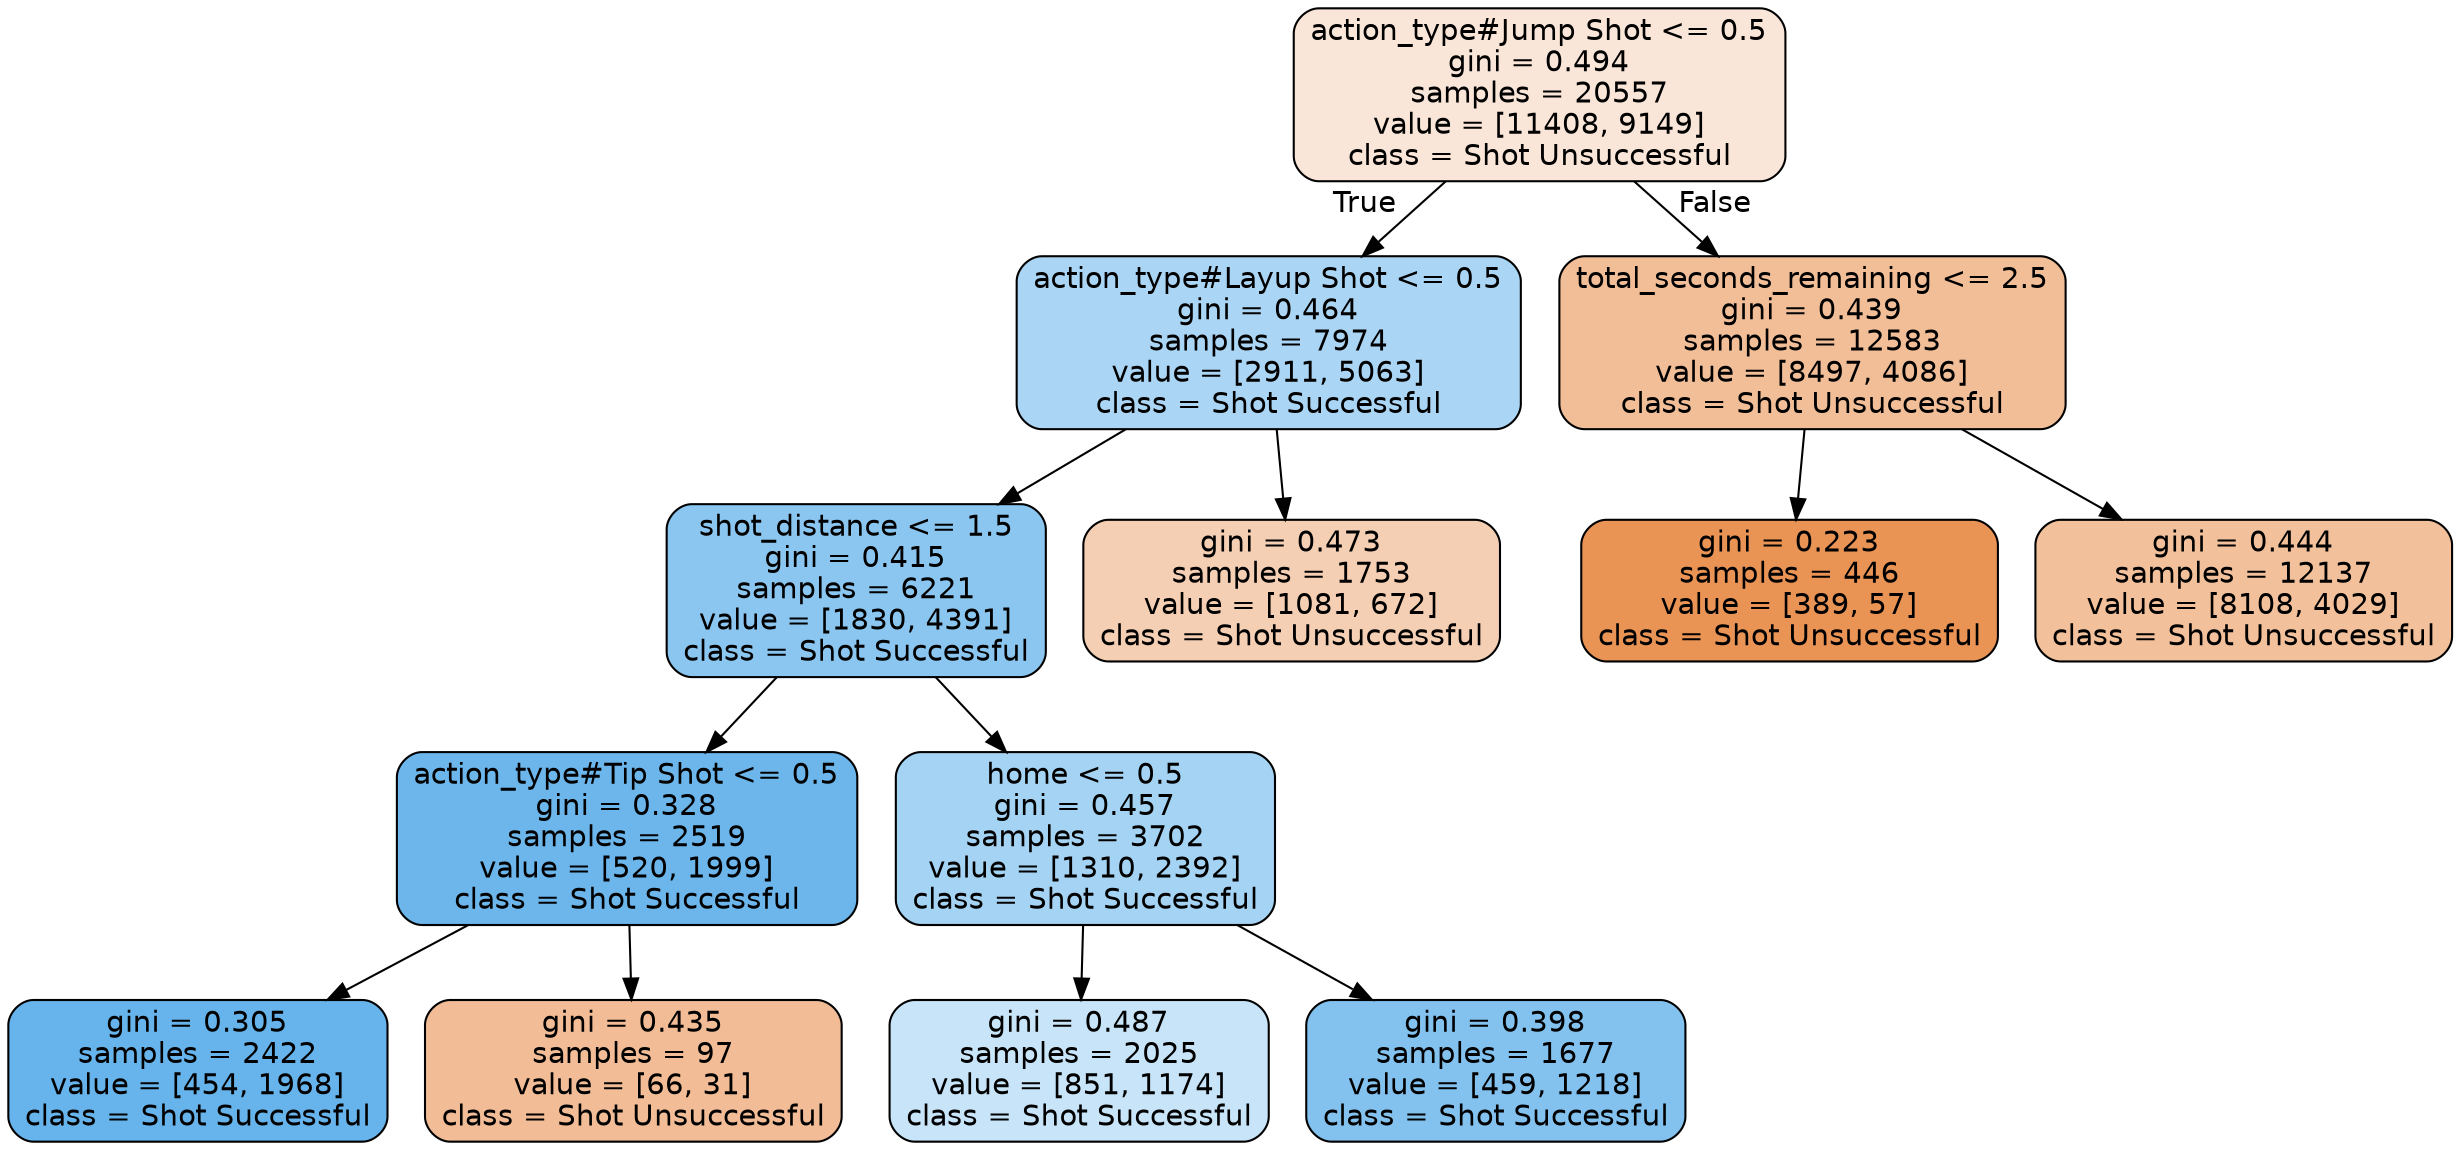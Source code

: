 digraph Tree {
node [shape=box, style="filled, rounded", color="black", fontname=helvetica] ;
edge [fontname=helvetica] ;
0 [label="action_type#Jump Shot <= 0.5\ngini = 0.494\nsamples = 20557\nvalue = [11408, 9149]\nclass = Shot Unsuccessful", fillcolor="#e5813932"] ;
1 [label="action_type#Layup Shot <= 0.5\ngini = 0.464\nsamples = 7974\nvalue = [2911, 5063]\nclass = Shot Successful", fillcolor="#399de56c"] ;
0 -> 1 [labeldistance=2.5, labelangle=45, headlabel="True"] ;
3 [label="shot_distance <= 1.5\ngini = 0.415\nsamples = 6221\nvalue = [1830, 4391]\nclass = Shot Successful", fillcolor="#399de595"] ;
1 -> 3 ;
5 [label="action_type#Tip Shot <= 0.5\ngini = 0.328\nsamples = 2519\nvalue = [520, 1999]\nclass = Shot Successful", fillcolor="#399de5bd"] ;
3 -> 5 ;
7 [label="gini = 0.305\nsamples = 2422\nvalue = [454, 1968]\nclass = Shot Successful", fillcolor="#399de5c4"] ;
5 -> 7 ;
8 [label="gini = 0.435\nsamples = 97\nvalue = [66, 31]\nclass = Shot Unsuccessful", fillcolor="#e5813987"] ;
5 -> 8 ;
6 [label="home <= 0.5\ngini = 0.457\nsamples = 3702\nvalue = [1310, 2392]\nclass = Shot Successful", fillcolor="#399de573"] ;
3 -> 6 ;
9 [label="gini = 0.487\nsamples = 2025\nvalue = [851, 1174]\nclass = Shot Successful", fillcolor="#399de546"] ;
6 -> 9 ;
10 [label="gini = 0.398\nsamples = 1677\nvalue = [459, 1218]\nclass = Shot Successful", fillcolor="#399de59f"] ;
6 -> 10 ;
4 [label="gini = 0.473\nsamples = 1753\nvalue = [1081, 672]\nclass = Shot Unsuccessful", fillcolor="#e5813960"] ;
1 -> 4 ;
2 [label="total_seconds_remaining <= 2.5\ngini = 0.439\nsamples = 12583\nvalue = [8497, 4086]\nclass = Shot Unsuccessful", fillcolor="#e5813984"] ;
0 -> 2 [labeldistance=2.5, labelangle=-45, headlabel="False"] ;
11 [label="gini = 0.223\nsamples = 446\nvalue = [389, 57]\nclass = Shot Unsuccessful", fillcolor="#e58139da"] ;
2 -> 11 ;
12 [label="gini = 0.444\nsamples = 12137\nvalue = [8108, 4029]\nclass = Shot Unsuccessful", fillcolor="#e5813980"] ;
2 -> 12 ;
}
